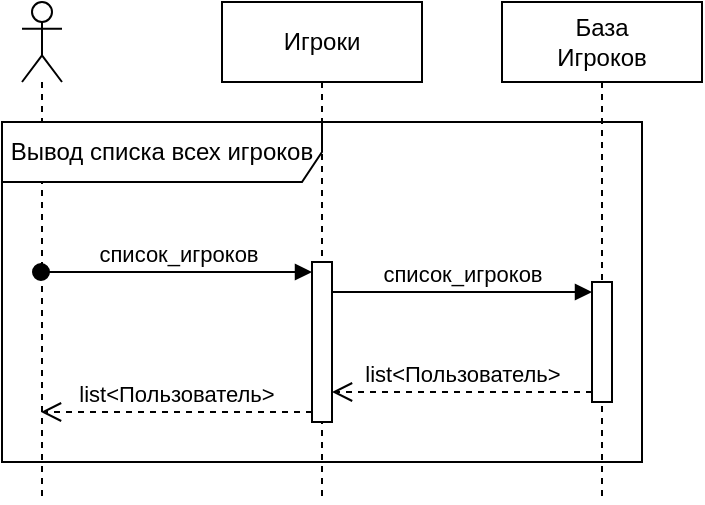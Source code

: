 <mxfile version="27.0.9">
  <diagram name="Страница — 1" id="yyUtlfsY3DkH4NVAhOWo">
    <mxGraphModel dx="1426" dy="841" grid="1" gridSize="10" guides="1" tooltips="1" connect="1" arrows="1" fold="1" page="1" pageScale="1" pageWidth="827" pageHeight="1169" math="0" shadow="0">
      <root>
        <mxCell id="0" />
        <mxCell id="1" parent="0" />
        <mxCell id="yOkbsH9SgtzHtkvF55ci-1" value="" style="shape=umlLifeline;perimeter=lifelinePerimeter;whiteSpace=wrap;html=1;container=1;dropTarget=0;collapsible=0;recursiveResize=0;outlineConnect=0;portConstraint=eastwest;newEdgeStyle={&quot;curved&quot;:0,&quot;rounded&quot;:0};participant=umlActor;" parent="1" vertex="1">
          <mxGeometry x="50" y="40" width="20" height="250" as="geometry" />
        </mxCell>
        <mxCell id="yOkbsH9SgtzHtkvF55ci-2" value="Игроки" style="shape=umlLifeline;perimeter=lifelinePerimeter;whiteSpace=wrap;html=1;container=1;dropTarget=0;collapsible=0;recursiveResize=0;outlineConnect=0;portConstraint=eastwest;newEdgeStyle={&quot;curved&quot;:0,&quot;rounded&quot;:0};" parent="1" vertex="1">
          <mxGeometry x="150" y="40" width="100" height="250" as="geometry" />
        </mxCell>
        <mxCell id="yOkbsH9SgtzHtkvF55ci-14" value="" style="html=1;points=[[0,0,0,0,5],[0,1,0,0,-5],[1,0,0,0,5],[1,1,0,0,-5]];perimeter=orthogonalPerimeter;outlineConnect=0;targetShapes=umlLifeline;portConstraint=eastwest;newEdgeStyle={&quot;curved&quot;:0,&quot;rounded&quot;:0};" parent="yOkbsH9SgtzHtkvF55ci-2" vertex="1">
          <mxGeometry x="45" y="130" width="10" height="80" as="geometry" />
        </mxCell>
        <mxCell id="yOkbsH9SgtzHtkvF55ci-3" value="База&lt;br&gt;Игроков" style="shape=umlLifeline;perimeter=lifelinePerimeter;whiteSpace=wrap;html=1;container=1;dropTarget=0;collapsible=0;recursiveResize=0;outlineConnect=0;portConstraint=eastwest;newEdgeStyle={&quot;curved&quot;:0,&quot;rounded&quot;:0};" parent="1" vertex="1">
          <mxGeometry x="290" y="40" width="100" height="250" as="geometry" />
        </mxCell>
        <mxCell id="yOkbsH9SgtzHtkvF55ci-15" value="" style="html=1;points=[[0,0,0,0,5],[0,1,0,0,-5],[1,0,0,0,5],[1,1,0,0,-5]];perimeter=orthogonalPerimeter;outlineConnect=0;targetShapes=umlLifeline;portConstraint=eastwest;newEdgeStyle={&quot;curved&quot;:0,&quot;rounded&quot;:0};" parent="yOkbsH9SgtzHtkvF55ci-3" vertex="1">
          <mxGeometry x="45" y="140" width="10" height="60" as="geometry" />
        </mxCell>
        <mxCell id="yOkbsH9SgtzHtkvF55ci-13" value="список_игроков" style="html=1;verticalAlign=bottom;startArrow=oval;startFill=1;endArrow=block;startSize=8;curved=0;rounded=0;entryX=0;entryY=0;entryDx=0;entryDy=5;entryPerimeter=0;" parent="1" target="yOkbsH9SgtzHtkvF55ci-14" edge="1">
          <mxGeometry width="60" relative="1" as="geometry">
            <mxPoint x="59.5" y="175" as="sourcePoint" />
            <mxPoint x="120" y="180" as="targetPoint" />
          </mxGeometry>
        </mxCell>
        <mxCell id="yOkbsH9SgtzHtkvF55ci-16" value="список_игроков" style="html=1;verticalAlign=bottom;endArrow=block;curved=0;rounded=0;entryX=0;entryY=0;entryDx=0;entryDy=5;entryPerimeter=0;" parent="1" source="yOkbsH9SgtzHtkvF55ci-14" target="yOkbsH9SgtzHtkvF55ci-15" edge="1">
          <mxGeometry width="80" relative="1" as="geometry">
            <mxPoint x="220" y="190" as="sourcePoint" />
            <mxPoint x="300" y="190" as="targetPoint" />
          </mxGeometry>
        </mxCell>
        <mxCell id="yOkbsH9SgtzHtkvF55ci-17" value="list&amp;lt;Пользователь&amp;gt;" style="html=1;verticalAlign=bottom;endArrow=open;dashed=1;endSize=8;curved=0;rounded=0;exitX=0;exitY=1;exitDx=0;exitDy=-5;exitPerimeter=0;" parent="1" source="yOkbsH9SgtzHtkvF55ci-15" target="yOkbsH9SgtzHtkvF55ci-14" edge="1">
          <mxGeometry relative="1" as="geometry">
            <mxPoint x="310" y="240" as="sourcePoint" />
            <mxPoint x="230" y="240" as="targetPoint" />
          </mxGeometry>
        </mxCell>
        <mxCell id="yOkbsH9SgtzHtkvF55ci-18" value="list&amp;lt;Пользователь&amp;gt;" style="html=1;verticalAlign=bottom;endArrow=open;dashed=1;endSize=8;curved=0;rounded=0;exitX=0;exitY=1;exitDx=0;exitDy=-5;exitPerimeter=0;" parent="1" source="yOkbsH9SgtzHtkvF55ci-14" edge="1">
          <mxGeometry relative="1" as="geometry">
            <mxPoint x="160" y="250" as="sourcePoint" />
            <mxPoint x="59.5" y="245" as="targetPoint" />
          </mxGeometry>
        </mxCell>
        <mxCell id="yOkbsH9SgtzHtkvF55ci-19" value="Вывод списка всех игроков" style="shape=umlFrame;whiteSpace=wrap;html=1;pointerEvents=0;width=160;height=30;" parent="1" vertex="1">
          <mxGeometry x="40" y="100" width="320" height="170" as="geometry" />
        </mxCell>
      </root>
    </mxGraphModel>
  </diagram>
</mxfile>
